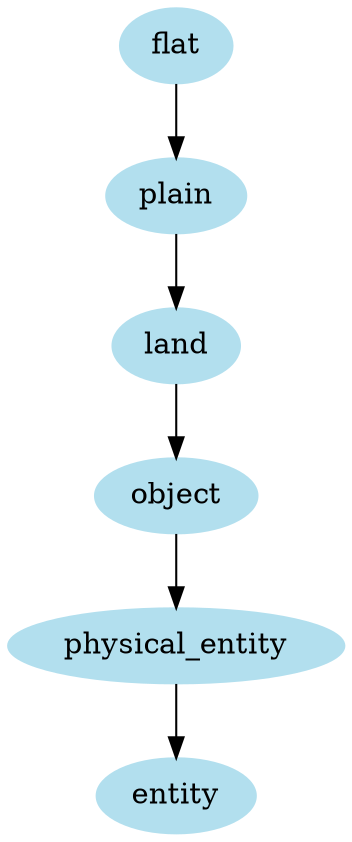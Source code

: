 digraph unix {
	node [color=lightblue2 style=filled]
	size="6,6"
	flat -> plain
	plain -> land
	land -> object
	object -> physical_entity
	physical_entity -> entity
}

